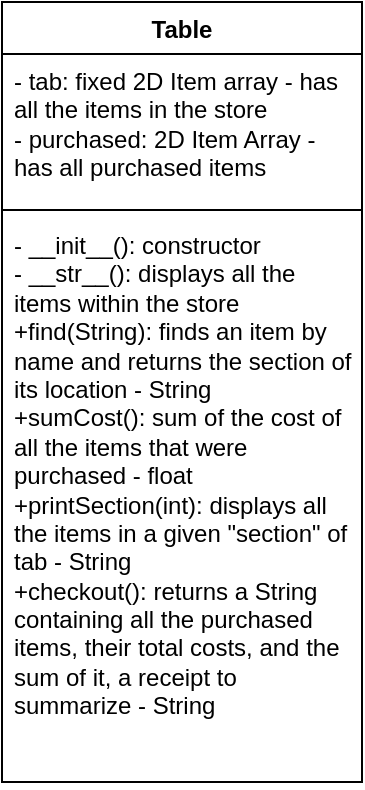 <mxfile version="20.8.20" type="device"><diagram name="Page-1" id="0xhTL03ZZ8w8dM94weIE"><mxGraphModel dx="1004" dy="669" grid="1" gridSize="10" guides="1" tooltips="1" connect="1" arrows="1" fold="1" page="1" pageScale="1" pageWidth="850" pageHeight="1100" math="0" shadow="0"><root><mxCell id="0"/><mxCell id="1" parent="0"/><mxCell id="r9ktLhKTOW2aritXuNVh-1" value="Table" style="swimlane;fontStyle=1;align=center;verticalAlign=top;childLayout=stackLayout;horizontal=1;startSize=26;horizontalStack=0;resizeParent=1;resizeParentMax=0;resizeLast=0;collapsible=1;marginBottom=0;" vertex="1" parent="1"><mxGeometry x="70" y="10" width="180" height="390" as="geometry"><mxRectangle x="220" y="240" width="100" height="30" as="alternateBounds"/></mxGeometry></mxCell><mxCell id="r9ktLhKTOW2aritXuNVh-2" value="- tab: fixed 2D Item array - has all the items in the store&#10;- purchased: 2D Item Array - has all purchased items&#10;" style="text;strokeColor=none;fillColor=none;align=left;verticalAlign=top;spacingLeft=4;spacingRight=4;overflow=hidden;rotatable=0;points=[[0,0.5],[1,0.5]];portConstraint=eastwest;whiteSpace=wrap;" vertex="1" parent="r9ktLhKTOW2aritXuNVh-1"><mxGeometry y="26" width="180" height="74" as="geometry"/></mxCell><mxCell id="r9ktLhKTOW2aritXuNVh-3" value="" style="line;strokeWidth=1;fillColor=none;align=left;verticalAlign=middle;spacingTop=-1;spacingLeft=3;spacingRight=3;rotatable=0;labelPosition=right;points=[];portConstraint=eastwest;strokeColor=inherit;" vertex="1" parent="r9ktLhKTOW2aritXuNVh-1"><mxGeometry y="100" width="180" height="8" as="geometry"/></mxCell><mxCell id="r9ktLhKTOW2aritXuNVh-4" value="- __init__(): constructor&#10;- __str__(): displays all the items within the store&#10;+find(String): finds an item by name and returns the section of its location - String&#10;+sumCost(): sum of the cost of all the items that were purchased - float&#10;+printSection(int): displays all the items in a given &quot;section&quot; of tab - String&#10;+checkout(): returns a String containing all the purchased items, their total costs, and the sum of it, a receipt to summarize - String" style="text;strokeColor=none;fillColor=none;align=left;verticalAlign=top;spacingLeft=4;spacingRight=4;overflow=hidden;rotatable=0;points=[[0,0.5],[1,0.5]];portConstraint=eastwest;whiteSpace=wrap;" vertex="1" parent="r9ktLhKTOW2aritXuNVh-1"><mxGeometry y="108" width="180" height="282" as="geometry"/></mxCell></root></mxGraphModel></diagram></mxfile>